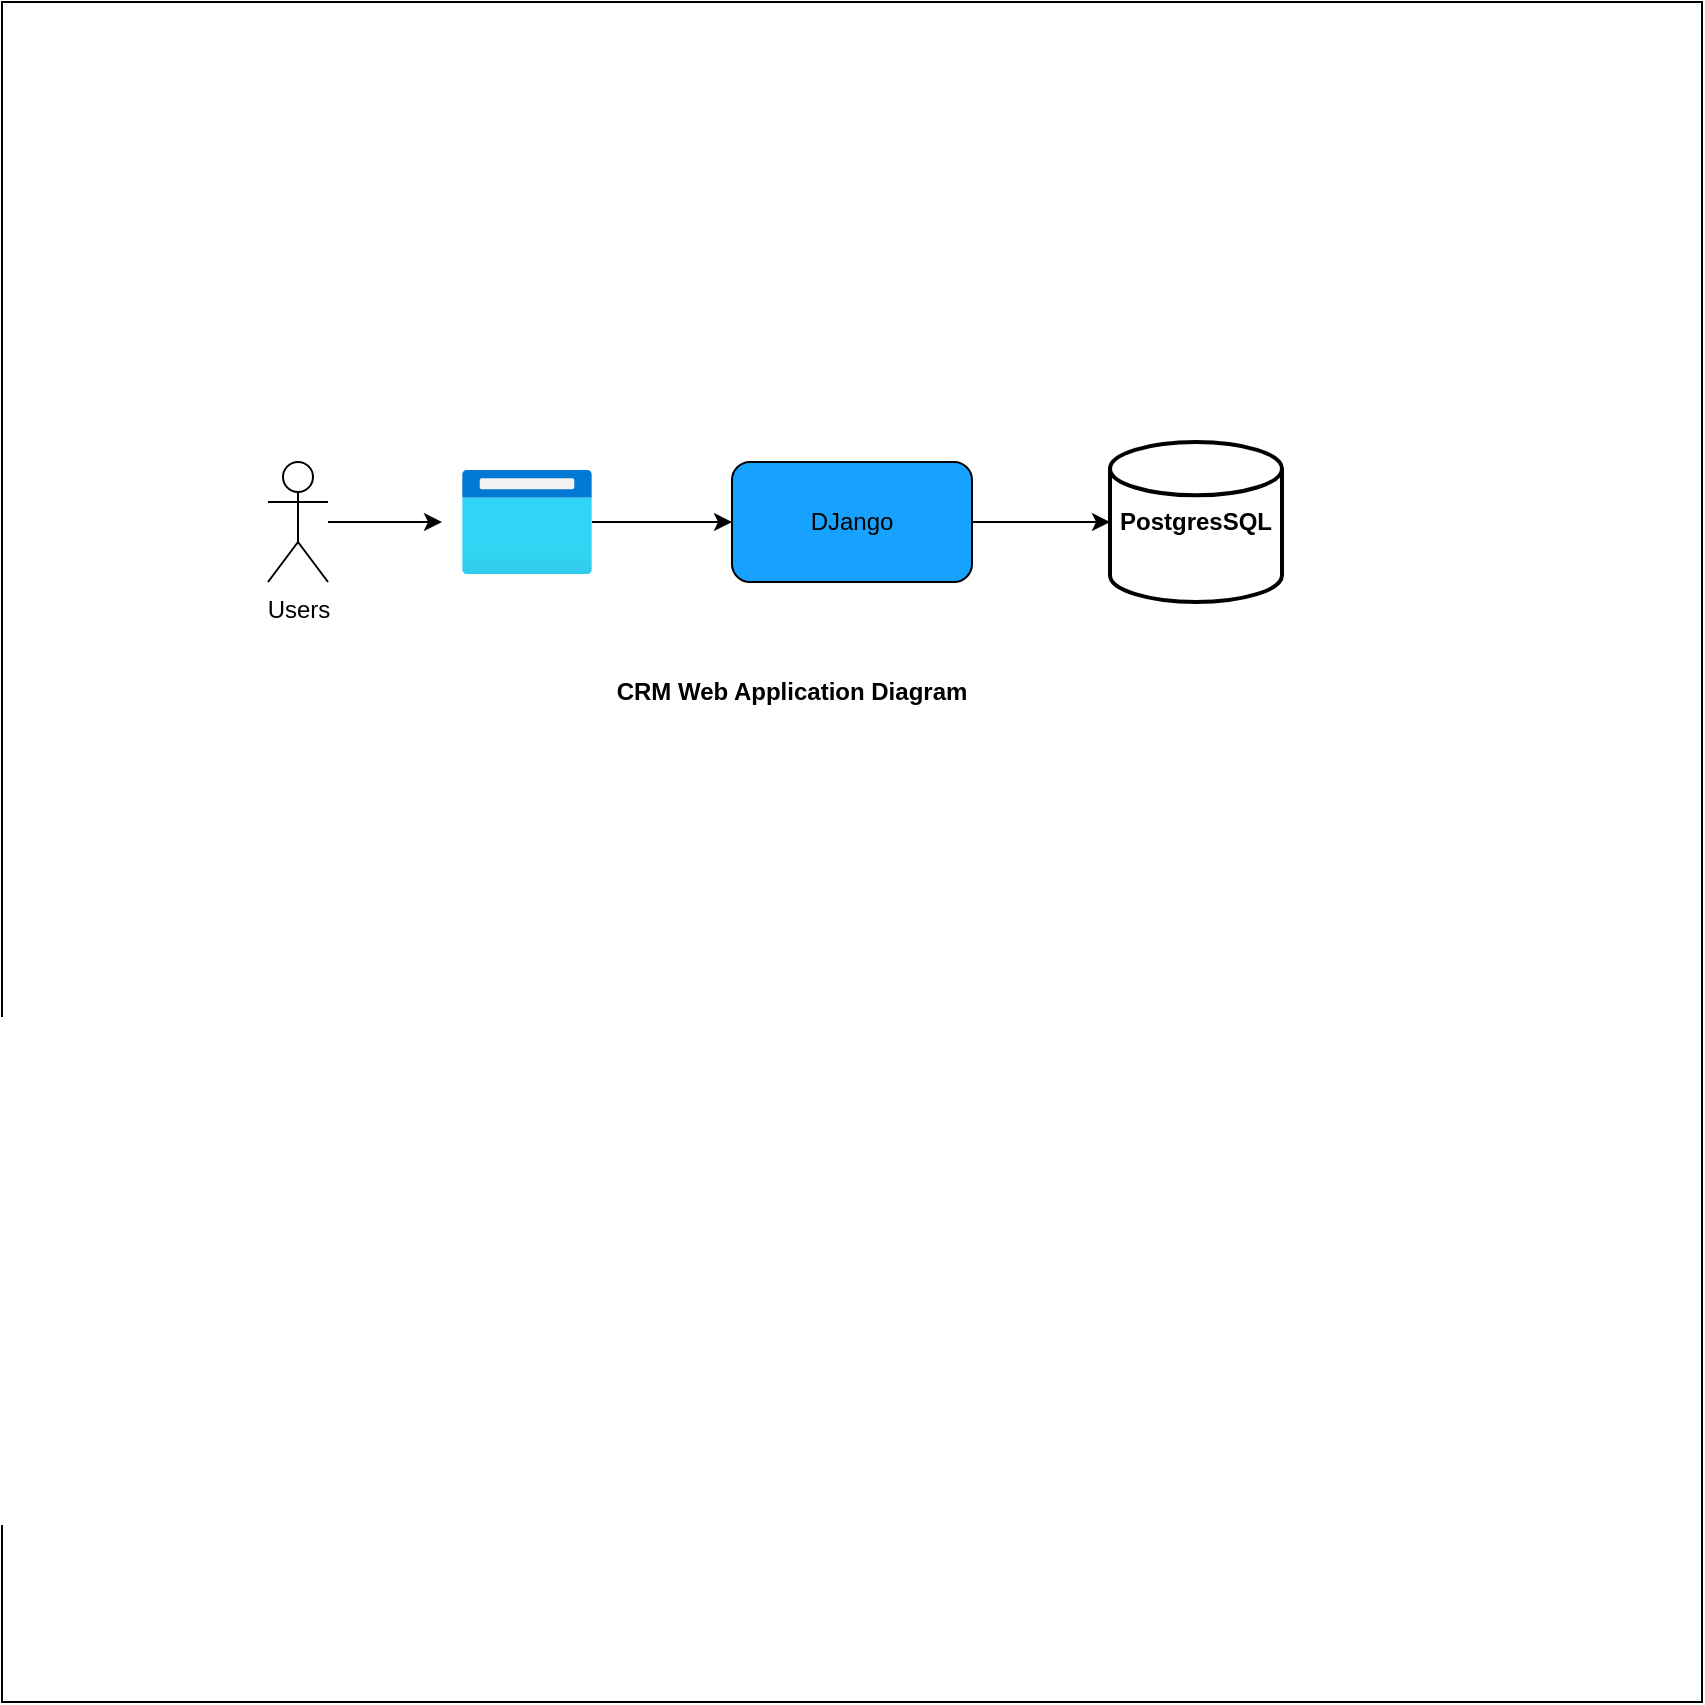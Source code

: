 <mxfile version="24.2.0" type="device">
  <diagram name="Page-1" id="wTUeLgo0ohAoyHbHCDhX">
    <mxGraphModel dx="1230" dy="569" grid="1" gridSize="10" guides="1" tooltips="1" connect="1" arrows="1" fold="1" page="1" pageScale="1" pageWidth="850" pageHeight="1100" math="0" shadow="0">
      <root>
        <mxCell id="0" />
        <mxCell id="1" parent="0" />
        <mxCell id="cDbSeV_pIObZ3GQgrRIo-14" value="" style="whiteSpace=wrap;html=1;aspect=fixed;" vertex="1" parent="1">
          <mxGeometry width="850" height="850" as="geometry" />
        </mxCell>
        <mxCell id="cDbSeV_pIObZ3GQgrRIo-4" style="edgeStyle=orthogonalEdgeStyle;rounded=0;orthogonalLoop=1;jettySize=auto;html=1;" edge="1" parent="1" source="cDbSeV_pIObZ3GQgrRIo-1">
          <mxGeometry relative="1" as="geometry">
            <mxPoint x="220" y="260" as="targetPoint" />
          </mxGeometry>
        </mxCell>
        <mxCell id="cDbSeV_pIObZ3GQgrRIo-1" value="Users" style="shape=umlActor;verticalLabelPosition=bottom;verticalAlign=top;html=1;outlineConnect=0;" vertex="1" parent="1">
          <mxGeometry x="133" y="230" width="30" height="60" as="geometry" />
        </mxCell>
        <mxCell id="cDbSeV_pIObZ3GQgrRIo-12" style="edgeStyle=orthogonalEdgeStyle;rounded=0;orthogonalLoop=1;jettySize=auto;html=1;entryX=0;entryY=0.5;entryDx=0;entryDy=0;" edge="1" parent="1" source="cDbSeV_pIObZ3GQgrRIo-3" target="cDbSeV_pIObZ3GQgrRIo-6">
          <mxGeometry relative="1" as="geometry" />
        </mxCell>
        <mxCell id="cDbSeV_pIObZ3GQgrRIo-3" value="" style="image;aspect=fixed;html=1;points=[];align=center;fontSize=12;image=img/lib/azure2/general/Browser.svg;" vertex="1" parent="1">
          <mxGeometry x="230" y="234" width="65" height="52" as="geometry" />
        </mxCell>
        <mxCell id="cDbSeV_pIObZ3GQgrRIo-6" value="DJango" style="rounded=1;whiteSpace=wrap;html=1;fillColor=#17A2FF;" vertex="1" parent="1">
          <mxGeometry x="365" y="230" width="120" height="60" as="geometry" />
        </mxCell>
        <mxCell id="cDbSeV_pIObZ3GQgrRIo-10" value="&lt;b&gt;PostgresSQL&lt;/b&gt;" style="strokeWidth=2;html=1;shape=mxgraph.flowchart.database;whiteSpace=wrap;" vertex="1" parent="1">
          <mxGeometry x="554" y="220" width="86" height="80" as="geometry" />
        </mxCell>
        <mxCell id="cDbSeV_pIObZ3GQgrRIo-11" style="edgeStyle=orthogonalEdgeStyle;rounded=0;orthogonalLoop=1;jettySize=auto;html=1;entryX=0;entryY=0.5;entryDx=0;entryDy=0;entryPerimeter=0;" edge="1" parent="1" source="cDbSeV_pIObZ3GQgrRIo-6" target="cDbSeV_pIObZ3GQgrRIo-10">
          <mxGeometry relative="1" as="geometry" />
        </mxCell>
        <mxCell id="cDbSeV_pIObZ3GQgrRIo-13" value="&lt;b&gt;CRM Web Application Diagram&lt;/b&gt;" style="text;html=1;align=center;verticalAlign=middle;whiteSpace=wrap;rounded=0;" vertex="1" parent="1">
          <mxGeometry x="220" y="320" width="350" height="50" as="geometry" />
        </mxCell>
      </root>
    </mxGraphModel>
  </diagram>
</mxfile>

